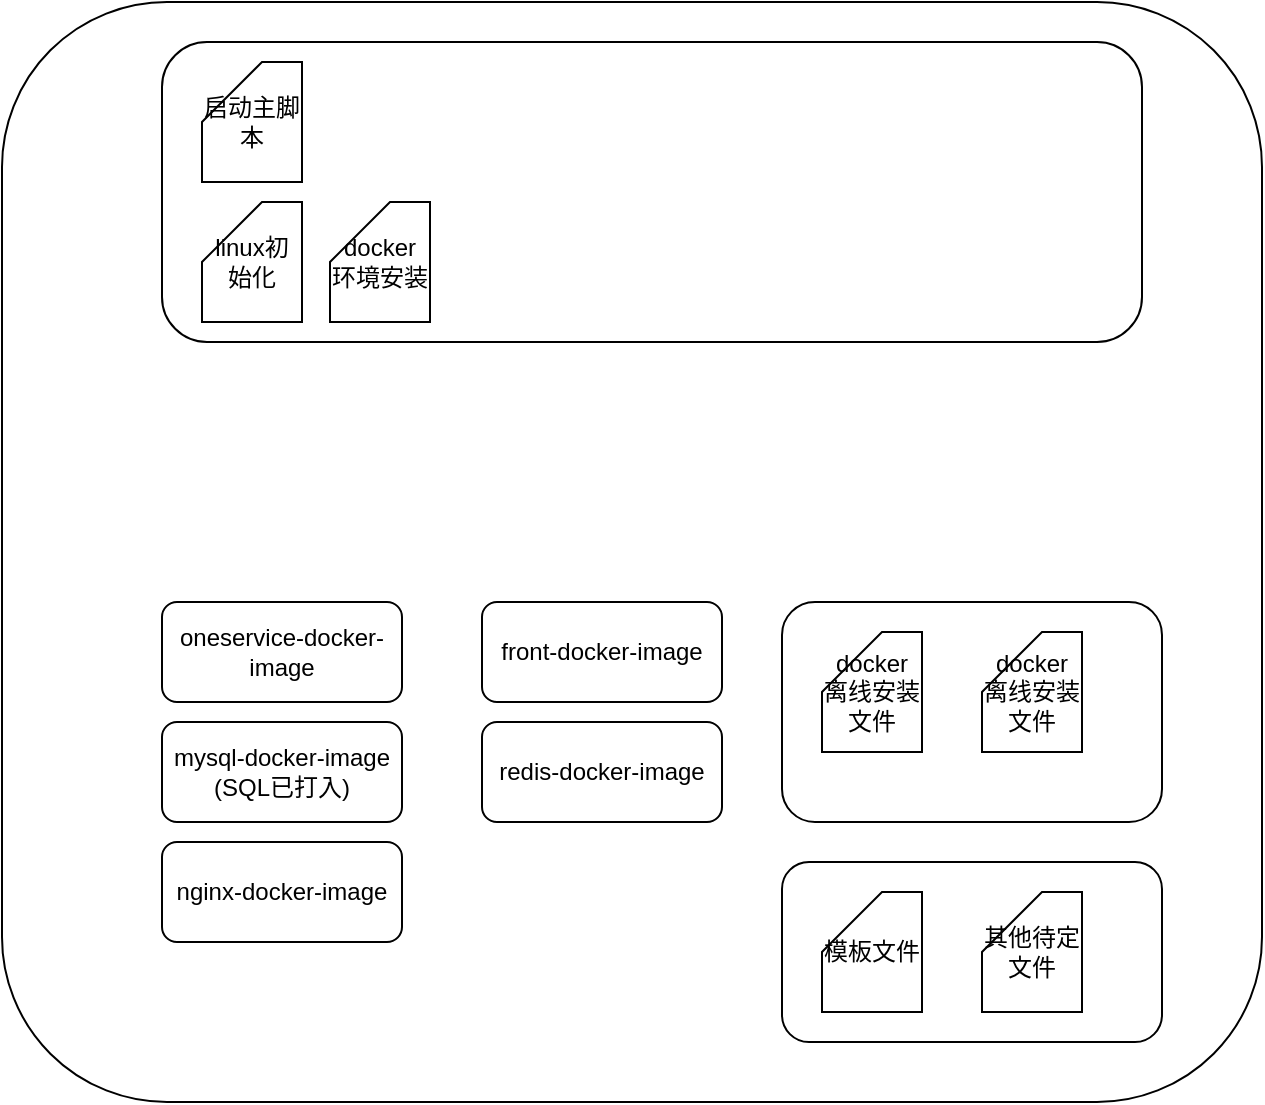 <mxfile version="20.3.3" type="github">
  <diagram id="pVwXtiDufNC5i5--P-i6" name="第 1 页">
    <mxGraphModel dx="1422" dy="762" grid="1" gridSize="10" guides="1" tooltips="1" connect="1" arrows="1" fold="1" page="1" pageScale="1" pageWidth="827" pageHeight="1169" math="0" shadow="0">
      <root>
        <mxCell id="0" />
        <mxCell id="1" parent="0" />
        <mxCell id="5q8ZU8veqML_xea8ayxd-1" value="" style="rounded=1;whiteSpace=wrap;html=1;" vertex="1" parent="1">
          <mxGeometry x="130" y="190" width="630" height="550" as="geometry" />
        </mxCell>
        <mxCell id="5q8ZU8veqML_xea8ayxd-2" value="oneservice-docker-image" style="rounded=1;whiteSpace=wrap;html=1;" vertex="1" parent="1">
          <mxGeometry x="210" y="490" width="120" height="50" as="geometry" />
        </mxCell>
        <mxCell id="5q8ZU8veqML_xea8ayxd-3" value="front-docker-image" style="rounded=1;whiteSpace=wrap;html=1;" vertex="1" parent="1">
          <mxGeometry x="370" y="490" width="120" height="50" as="geometry" />
        </mxCell>
        <mxCell id="5q8ZU8veqML_xea8ayxd-4" value="mysql-docker-image&lt;br&gt;(SQL已打入)" style="rounded=1;whiteSpace=wrap;html=1;" vertex="1" parent="1">
          <mxGeometry x="210" y="550" width="120" height="50" as="geometry" />
        </mxCell>
        <mxCell id="5q8ZU8veqML_xea8ayxd-5" value="redis-docker-image" style="rounded=1;whiteSpace=wrap;html=1;" vertex="1" parent="1">
          <mxGeometry x="370" y="550" width="120" height="50" as="geometry" />
        </mxCell>
        <mxCell id="5q8ZU8veqML_xea8ayxd-7" value="" style="rounded=1;whiteSpace=wrap;html=1;" vertex="1" parent="1">
          <mxGeometry x="520" y="490" width="190" height="110" as="geometry" />
        </mxCell>
        <mxCell id="5q8ZU8veqML_xea8ayxd-8" value="docker离线安装文件" style="shape=card;whiteSpace=wrap;html=1;" vertex="1" parent="1">
          <mxGeometry x="540" y="505" width="50" height="60" as="geometry" />
        </mxCell>
        <mxCell id="5q8ZU8veqML_xea8ayxd-9" value="docker离线安装文件" style="shape=card;whiteSpace=wrap;html=1;" vertex="1" parent="1">
          <mxGeometry x="620" y="505" width="50" height="60" as="geometry" />
        </mxCell>
        <mxCell id="5q8ZU8veqML_xea8ayxd-10" value="" style="rounded=1;whiteSpace=wrap;html=1;" vertex="1" parent="1">
          <mxGeometry x="210" y="210" width="490" height="150" as="geometry" />
        </mxCell>
        <mxCell id="5q8ZU8veqML_xea8ayxd-11" value="启动主脚本" style="shape=card;whiteSpace=wrap;html=1;" vertex="1" parent="1">
          <mxGeometry x="230" y="220" width="50" height="60" as="geometry" />
        </mxCell>
        <mxCell id="5q8ZU8veqML_xea8ayxd-12" value="docker环境安装" style="shape=card;whiteSpace=wrap;html=1;" vertex="1" parent="1">
          <mxGeometry x="294" y="290" width="50" height="60" as="geometry" />
        </mxCell>
        <mxCell id="5q8ZU8veqML_xea8ayxd-13" value="linux初始化" style="shape=card;whiteSpace=wrap;html=1;" vertex="1" parent="1">
          <mxGeometry x="230" y="290" width="50" height="60" as="geometry" />
        </mxCell>
        <mxCell id="5q8ZU8veqML_xea8ayxd-15" value="" style="rounded=1;whiteSpace=wrap;html=1;" vertex="1" parent="1">
          <mxGeometry x="520" y="620" width="190" height="90" as="geometry" />
        </mxCell>
        <mxCell id="5q8ZU8veqML_xea8ayxd-16" value="模板文件" style="shape=card;whiteSpace=wrap;html=1;" vertex="1" parent="1">
          <mxGeometry x="540" y="635" width="50" height="60" as="geometry" />
        </mxCell>
        <mxCell id="5q8ZU8veqML_xea8ayxd-17" value="其他待定文件" style="shape=card;whiteSpace=wrap;html=1;" vertex="1" parent="1">
          <mxGeometry x="620" y="635" width="50" height="60" as="geometry" />
        </mxCell>
        <mxCell id="5q8ZU8veqML_xea8ayxd-18" value="nginx-docker-image" style="rounded=1;whiteSpace=wrap;html=1;" vertex="1" parent="1">
          <mxGeometry x="210" y="610" width="120" height="50" as="geometry" />
        </mxCell>
      </root>
    </mxGraphModel>
  </diagram>
</mxfile>
